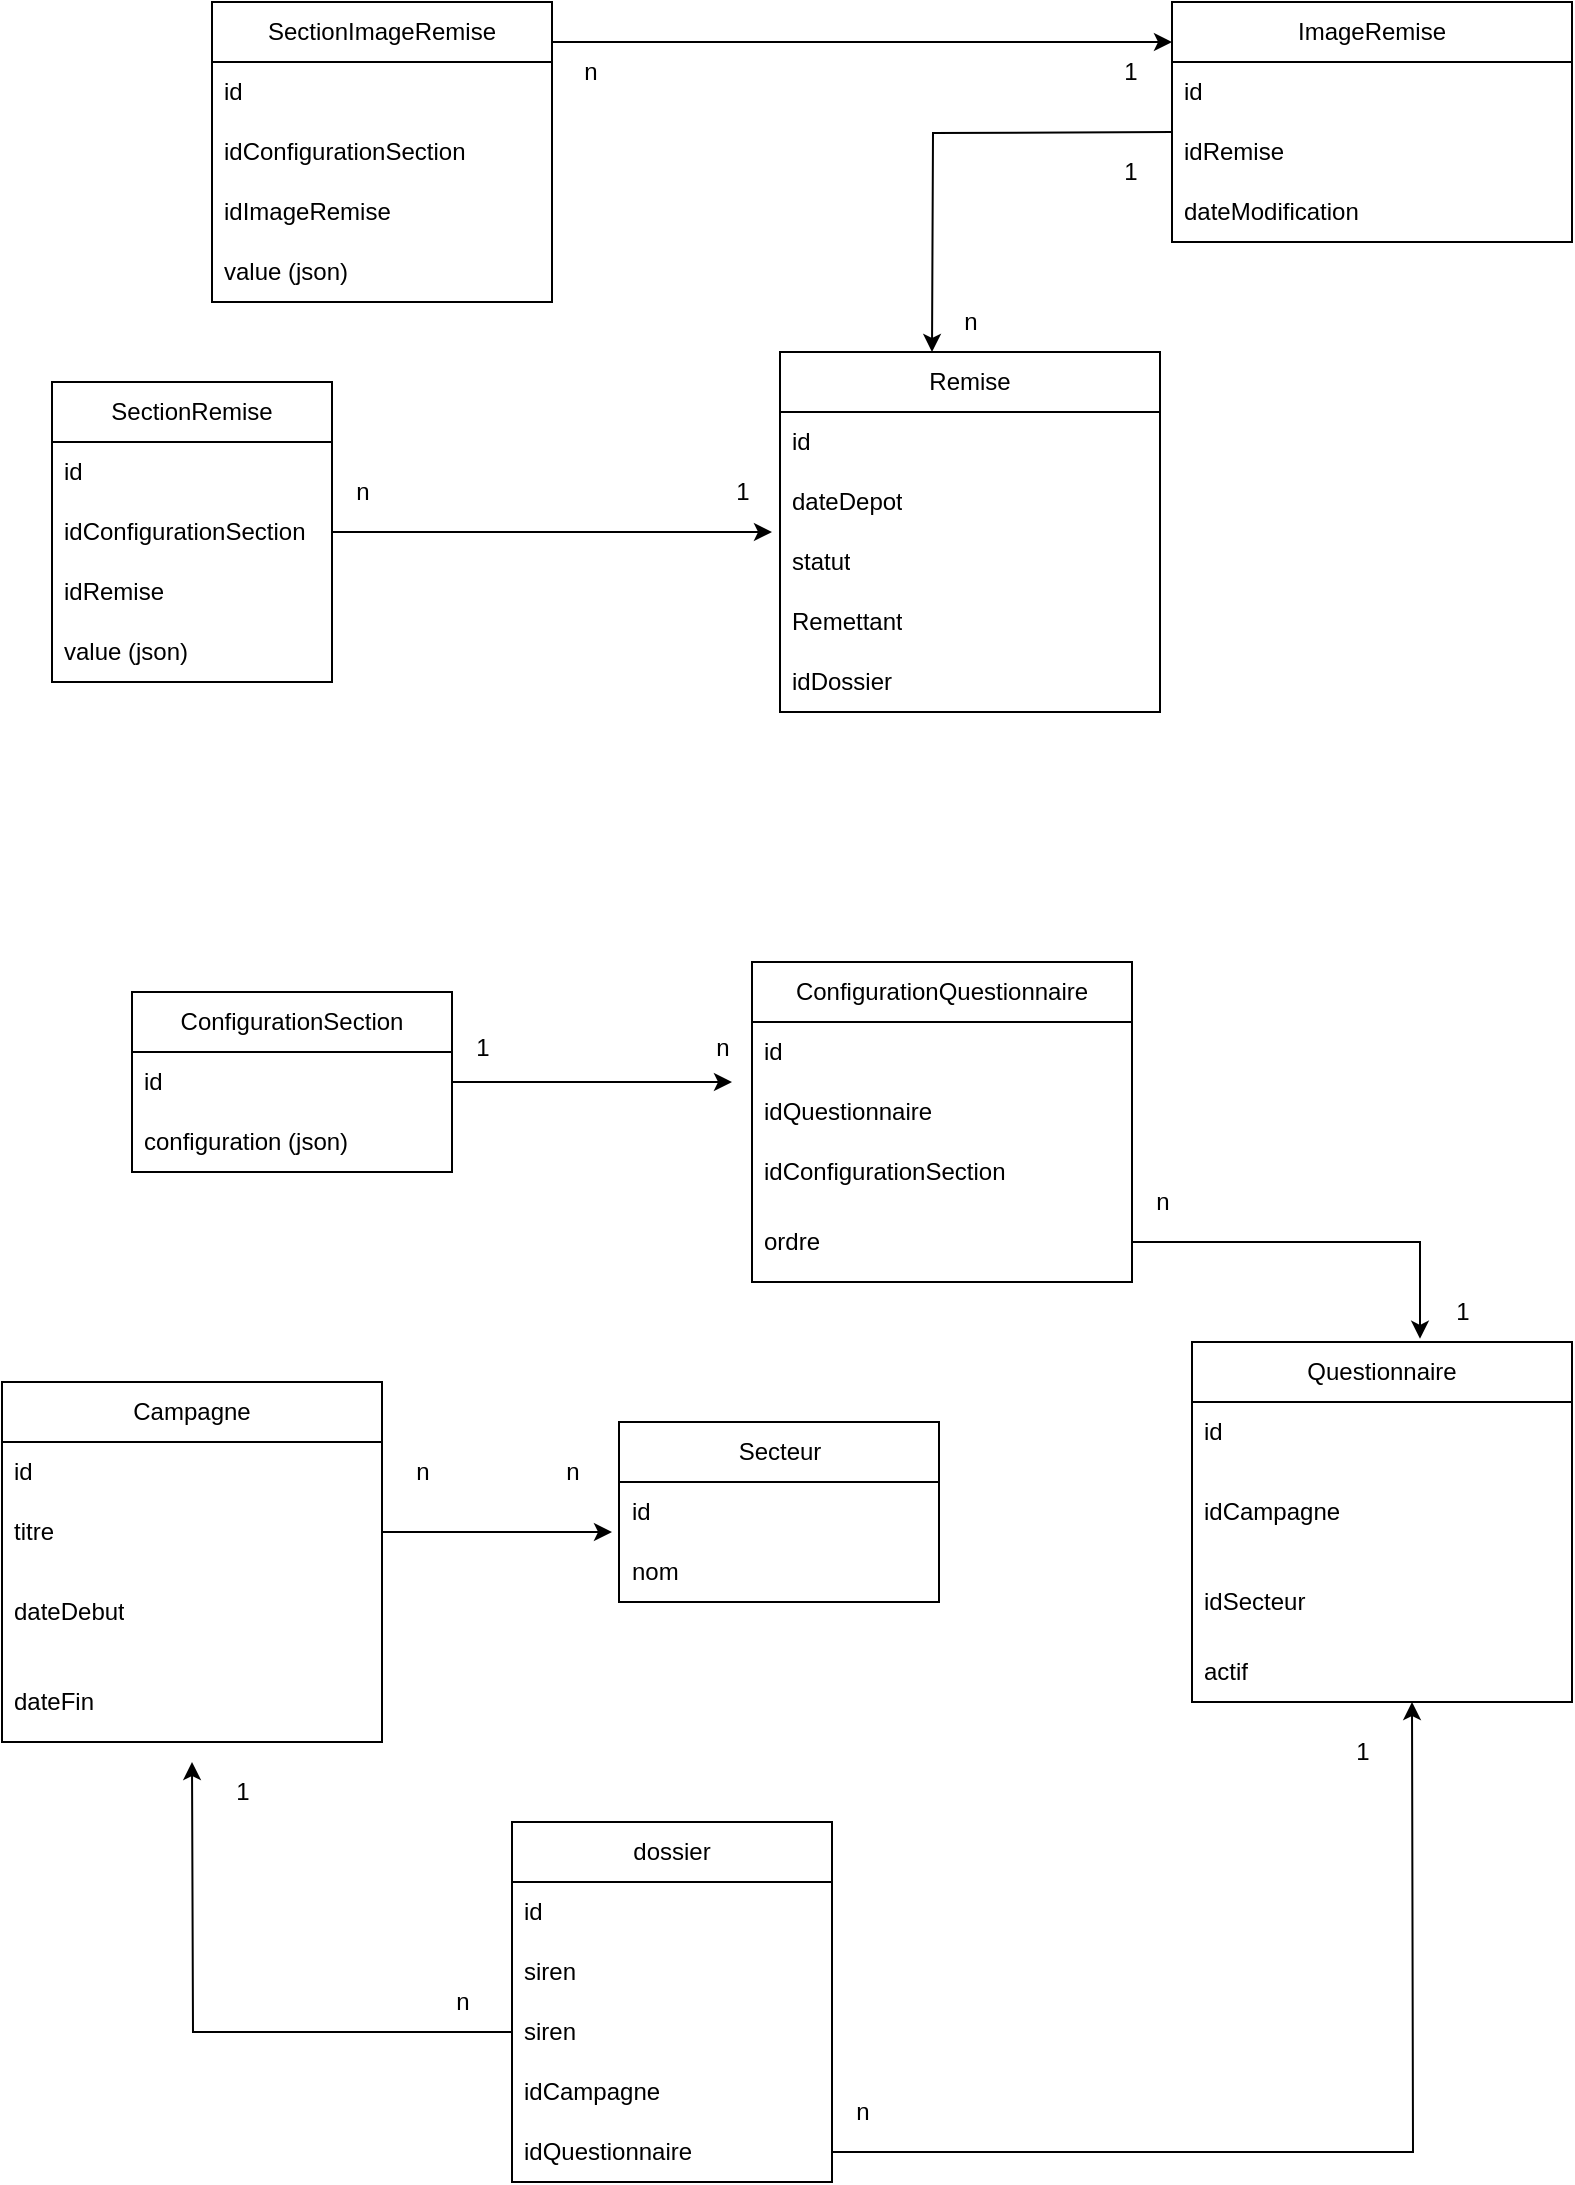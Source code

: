 <mxfile version="24.5.5" type="github">
  <diagram name="Page-1" id="LL8Iwezp6Xp1Sf73oQCm">
    <mxGraphModel dx="1212" dy="661" grid="1" gridSize="10" guides="1" tooltips="1" connect="1" arrows="1" fold="1" page="1" pageScale="1" pageWidth="827" pageHeight="1169" math="0" shadow="0">
      <root>
        <mxCell id="0" />
        <mxCell id="1" parent="0" />
        <mxCell id="YRalk1AjXe5dN9Mp63e5-25" value="Remise" style="swimlane;fontStyle=0;childLayout=stackLayout;horizontal=1;startSize=30;horizontalStack=0;resizeParent=1;resizeParentMax=0;resizeLast=0;collapsible=1;marginBottom=0;whiteSpace=wrap;html=1;" vertex="1" parent="1">
          <mxGeometry x="414" y="195" width="190" height="180" as="geometry" />
        </mxCell>
        <mxCell id="YRalk1AjXe5dN9Mp63e5-26" value="id" style="text;strokeColor=none;fillColor=none;align=left;verticalAlign=middle;spacingLeft=4;spacingRight=4;overflow=hidden;points=[[0,0.5],[1,0.5]];portConstraint=eastwest;rotatable=0;whiteSpace=wrap;html=1;" vertex="1" parent="YRalk1AjXe5dN9Mp63e5-25">
          <mxGeometry y="30" width="190" height="30" as="geometry" />
        </mxCell>
        <mxCell id="YRalk1AjXe5dN9Mp63e5-27" value="dateDepot" style="text;strokeColor=none;fillColor=none;align=left;verticalAlign=middle;spacingLeft=4;spacingRight=4;overflow=hidden;points=[[0,0.5],[1,0.5]];portConstraint=eastwest;rotatable=0;whiteSpace=wrap;html=1;" vertex="1" parent="YRalk1AjXe5dN9Mp63e5-25">
          <mxGeometry y="60" width="190" height="30" as="geometry" />
        </mxCell>
        <mxCell id="YRalk1AjXe5dN9Mp63e5-28" value="statut" style="text;strokeColor=none;fillColor=none;align=left;verticalAlign=middle;spacingLeft=4;spacingRight=4;overflow=hidden;points=[[0,0.5],[1,0.5]];portConstraint=eastwest;rotatable=0;whiteSpace=wrap;html=1;" vertex="1" parent="YRalk1AjXe5dN9Mp63e5-25">
          <mxGeometry y="90" width="190" height="30" as="geometry" />
        </mxCell>
        <mxCell id="YRalk1AjXe5dN9Mp63e5-29" value="Remettant" style="text;strokeColor=none;fillColor=none;align=left;verticalAlign=middle;spacingLeft=4;spacingRight=4;overflow=hidden;points=[[0,0.5],[1,0.5]];portConstraint=eastwest;rotatable=0;whiteSpace=wrap;html=1;" vertex="1" parent="YRalk1AjXe5dN9Mp63e5-25">
          <mxGeometry y="120" width="190" height="30" as="geometry" />
        </mxCell>
        <mxCell id="YRalk1AjXe5dN9Mp63e5-30" value="idDossier" style="text;strokeColor=none;fillColor=none;align=left;verticalAlign=middle;spacingLeft=4;spacingRight=4;overflow=hidden;points=[[0,0.5],[1,0.5]];portConstraint=eastwest;rotatable=0;whiteSpace=wrap;html=1;" vertex="1" parent="YRalk1AjXe5dN9Mp63e5-25">
          <mxGeometry y="150" width="190" height="30" as="geometry" />
        </mxCell>
        <mxCell id="YRalk1AjXe5dN9Mp63e5-31" value="Questionnaire" style="swimlane;fontStyle=0;childLayout=stackLayout;horizontal=1;startSize=30;horizontalStack=0;resizeParent=1;resizeParentMax=0;resizeLast=0;collapsible=1;marginBottom=0;whiteSpace=wrap;html=1;" vertex="1" parent="1">
          <mxGeometry x="620" y="690" width="190" height="180" as="geometry" />
        </mxCell>
        <mxCell id="YRalk1AjXe5dN9Mp63e5-32" value="id" style="text;strokeColor=none;fillColor=none;align=left;verticalAlign=middle;spacingLeft=4;spacingRight=4;overflow=hidden;points=[[0,0.5],[1,0.5]];portConstraint=eastwest;rotatable=0;whiteSpace=wrap;html=1;" vertex="1" parent="YRalk1AjXe5dN9Mp63e5-31">
          <mxGeometry y="30" width="190" height="30" as="geometry" />
        </mxCell>
        <mxCell id="YRalk1AjXe5dN9Mp63e5-34" value="idCampagne" style="text;strokeColor=none;fillColor=none;align=left;verticalAlign=middle;spacingLeft=4;spacingRight=4;overflow=hidden;points=[[0,0.5],[1,0.5]];portConstraint=eastwest;rotatable=0;whiteSpace=wrap;html=1;" vertex="1" parent="YRalk1AjXe5dN9Mp63e5-31">
          <mxGeometry y="60" width="190" height="50" as="geometry" />
        </mxCell>
        <mxCell id="YRalk1AjXe5dN9Mp63e5-35" value="idSecteur" style="text;strokeColor=none;fillColor=none;align=left;verticalAlign=middle;spacingLeft=4;spacingRight=4;overflow=hidden;points=[[0,0.5],[1,0.5]];portConstraint=eastwest;rotatable=0;whiteSpace=wrap;html=1;" vertex="1" parent="YRalk1AjXe5dN9Mp63e5-31">
          <mxGeometry y="110" width="190" height="40" as="geometry" />
        </mxCell>
        <mxCell id="YRalk1AjXe5dN9Mp63e5-33" value="actif" style="text;strokeColor=none;fillColor=none;align=left;verticalAlign=middle;spacingLeft=4;spacingRight=4;overflow=hidden;points=[[0,0.5],[1,0.5]];portConstraint=eastwest;rotatable=0;whiteSpace=wrap;html=1;" vertex="1" parent="YRalk1AjXe5dN9Mp63e5-31">
          <mxGeometry y="150" width="190" height="30" as="geometry" />
        </mxCell>
        <mxCell id="YRalk1AjXe5dN9Mp63e5-36" value="ConfigurationSection" style="swimlane;fontStyle=0;childLayout=stackLayout;horizontal=1;startSize=30;horizontalStack=0;resizeParent=1;resizeParentMax=0;resizeLast=0;collapsible=1;marginBottom=0;whiteSpace=wrap;html=1;" vertex="1" parent="1">
          <mxGeometry x="90" y="515" width="160" height="90" as="geometry" />
        </mxCell>
        <mxCell id="YRalk1AjXe5dN9Mp63e5-66" style="edgeStyle=orthogonalEdgeStyle;rounded=0;orthogonalLoop=1;jettySize=auto;html=1;" edge="1" parent="YRalk1AjXe5dN9Mp63e5-36" source="YRalk1AjXe5dN9Mp63e5-37">
          <mxGeometry relative="1" as="geometry">
            <mxPoint x="300" y="45" as="targetPoint" />
          </mxGeometry>
        </mxCell>
        <mxCell id="YRalk1AjXe5dN9Mp63e5-37" value="id" style="text;strokeColor=none;fillColor=none;align=left;verticalAlign=middle;spacingLeft=4;spacingRight=4;overflow=hidden;points=[[0,0.5],[1,0.5]];portConstraint=eastwest;rotatable=0;whiteSpace=wrap;html=1;" vertex="1" parent="YRalk1AjXe5dN9Mp63e5-36">
          <mxGeometry y="30" width="160" height="30" as="geometry" />
        </mxCell>
        <mxCell id="YRalk1AjXe5dN9Mp63e5-39" value="configuration (json)" style="text;strokeColor=none;fillColor=none;align=left;verticalAlign=middle;spacingLeft=4;spacingRight=4;overflow=hidden;points=[[0,0.5],[1,0.5]];portConstraint=eastwest;rotatable=0;whiteSpace=wrap;html=1;" vertex="1" parent="YRalk1AjXe5dN9Mp63e5-36">
          <mxGeometry y="60" width="160" height="30" as="geometry" />
        </mxCell>
        <mxCell id="YRalk1AjXe5dN9Mp63e5-105" style="edgeStyle=orthogonalEdgeStyle;rounded=0;orthogonalLoop=1;jettySize=auto;html=1;" edge="1" parent="1" source="YRalk1AjXe5dN9Mp63e5-40">
          <mxGeometry relative="1" as="geometry">
            <mxPoint x="410" y="285" as="targetPoint" />
          </mxGeometry>
        </mxCell>
        <mxCell id="YRalk1AjXe5dN9Mp63e5-40" value="SectionRemise" style="swimlane;fontStyle=0;childLayout=stackLayout;horizontal=1;startSize=30;horizontalStack=0;resizeParent=1;resizeParentMax=0;resizeLast=0;collapsible=1;marginBottom=0;whiteSpace=wrap;html=1;" vertex="1" parent="1">
          <mxGeometry x="50" y="210" width="140" height="150" as="geometry" />
        </mxCell>
        <mxCell id="YRalk1AjXe5dN9Mp63e5-41" value="id" style="text;strokeColor=none;fillColor=none;align=left;verticalAlign=middle;spacingLeft=4;spacingRight=4;overflow=hidden;points=[[0,0.5],[1,0.5]];portConstraint=eastwest;rotatable=0;whiteSpace=wrap;html=1;" vertex="1" parent="YRalk1AjXe5dN9Mp63e5-40">
          <mxGeometry y="30" width="140" height="30" as="geometry" />
        </mxCell>
        <mxCell id="YRalk1AjXe5dN9Mp63e5-42" value="idConfigurationSection" style="text;strokeColor=none;fillColor=none;align=left;verticalAlign=middle;spacingLeft=4;spacingRight=4;overflow=hidden;points=[[0,0.5],[1,0.5]];portConstraint=eastwest;rotatable=0;whiteSpace=wrap;html=1;" vertex="1" parent="YRalk1AjXe5dN9Mp63e5-40">
          <mxGeometry y="60" width="140" height="30" as="geometry" />
        </mxCell>
        <mxCell id="YRalk1AjXe5dN9Mp63e5-43" value="idRemise&lt;span style=&quot;color: rgba(0, 0, 0, 0); font-family: monospace; font-size: 0px; text-wrap: nowrap;&quot;&gt;%3CmxGraphModel%3E%3Croot%3E%3CmxCell%20id%3D%220%22%2F%3E%3CmxCell%20id%3D%221%22%20parent%3D%220%22%2F%3E%3CmxCell%20id%3D%222%22%20value%3D%22idCompagne%22%20style%3D%22text%3BstrokeColor%3Dnone%3BfillColor%3Dnone%3Balign%3Dleft%3BverticalAlign%3Dmiddle%3BspacingLeft%3D4%3BspacingRight%3D4%3Boverflow%3Dhidden%3Bpoints%3D%5B%5B0%2C0.5%5D%2C%5B1%2C0.5%5D%5D%3BportConstraint%3Deastwest%3Brotatable%3D0%3BwhiteSpace%3Dwrap%3Bhtml%3D1%3B%22%20vertex%3D%221%22%20parent%3D%221%22%3E%3CmxGeometry%20x%3D%22315%22%20y%3D%22670%22%20width%3D%22190%22%20height%3D%2240%22%20as%3D%22geometry%22%2F%3E%3C%2FmxCell%3E%3C%2Froot%3E%3C%2FmxGraphModel%3E&lt;/span&gt;" style="text;strokeColor=none;fillColor=none;align=left;verticalAlign=middle;spacingLeft=4;spacingRight=4;overflow=hidden;points=[[0,0.5],[1,0.5]];portConstraint=eastwest;rotatable=0;whiteSpace=wrap;html=1;" vertex="1" parent="YRalk1AjXe5dN9Mp63e5-40">
          <mxGeometry y="90" width="140" height="30" as="geometry" />
        </mxCell>
        <mxCell id="YRalk1AjXe5dN9Mp63e5-44" value="value (json)" style="text;strokeColor=none;fillColor=none;align=left;verticalAlign=middle;spacingLeft=4;spacingRight=4;overflow=hidden;points=[[0,0.5],[1,0.5]];portConstraint=eastwest;rotatable=0;whiteSpace=wrap;html=1;" vertex="1" parent="YRalk1AjXe5dN9Mp63e5-40">
          <mxGeometry y="120" width="140" height="30" as="geometry" />
        </mxCell>
        <mxCell id="YRalk1AjXe5dN9Mp63e5-108" style="edgeStyle=orthogonalEdgeStyle;rounded=0;orthogonalLoop=1;jettySize=auto;html=1;" edge="1" parent="1">
          <mxGeometry relative="1" as="geometry">
            <mxPoint x="490" y="195" as="targetPoint" />
            <mxPoint x="610" y="85" as="sourcePoint" />
          </mxGeometry>
        </mxCell>
        <mxCell id="YRalk1AjXe5dN9Mp63e5-45" value="ImageRemise" style="swimlane;fontStyle=0;childLayout=stackLayout;horizontal=1;startSize=30;horizontalStack=0;resizeParent=1;resizeParentMax=0;resizeLast=0;collapsible=1;marginBottom=0;whiteSpace=wrap;html=1;" vertex="1" parent="1">
          <mxGeometry x="610" y="20" width="200" height="120" as="geometry" />
        </mxCell>
        <mxCell id="YRalk1AjXe5dN9Mp63e5-46" value="id" style="text;strokeColor=none;fillColor=none;align=left;verticalAlign=middle;spacingLeft=4;spacingRight=4;overflow=hidden;points=[[0,0.5],[1,0.5]];portConstraint=eastwest;rotatable=0;whiteSpace=wrap;html=1;" vertex="1" parent="YRalk1AjXe5dN9Mp63e5-45">
          <mxGeometry y="30" width="200" height="30" as="geometry" />
        </mxCell>
        <mxCell id="YRalk1AjXe5dN9Mp63e5-47" value="idRemise" style="text;strokeColor=none;fillColor=none;align=left;verticalAlign=middle;spacingLeft=4;spacingRight=4;overflow=hidden;points=[[0,0.5],[1,0.5]];portConstraint=eastwest;rotatable=0;whiteSpace=wrap;html=1;" vertex="1" parent="YRalk1AjXe5dN9Mp63e5-45">
          <mxGeometry y="60" width="200" height="30" as="geometry" />
        </mxCell>
        <mxCell id="YRalk1AjXe5dN9Mp63e5-48" value="dateModification" style="text;strokeColor=none;fillColor=none;align=left;verticalAlign=middle;spacingLeft=4;spacingRight=4;overflow=hidden;points=[[0,0.5],[1,0.5]];portConstraint=eastwest;rotatable=0;whiteSpace=wrap;html=1;" vertex="1" parent="YRalk1AjXe5dN9Mp63e5-45">
          <mxGeometry y="90" width="200" height="30" as="geometry" />
        </mxCell>
        <mxCell id="YRalk1AjXe5dN9Mp63e5-49" value="Campagne" style="swimlane;fontStyle=0;childLayout=stackLayout;horizontal=1;startSize=30;horizontalStack=0;resizeParent=1;resizeParentMax=0;resizeLast=0;collapsible=1;marginBottom=0;whiteSpace=wrap;html=1;" vertex="1" parent="1">
          <mxGeometry x="25" y="710" width="190" height="180" as="geometry" />
        </mxCell>
        <mxCell id="YRalk1AjXe5dN9Mp63e5-50" value="id" style="text;strokeColor=none;fillColor=none;align=left;verticalAlign=middle;spacingLeft=4;spacingRight=4;overflow=hidden;points=[[0,0.5],[1,0.5]];portConstraint=eastwest;rotatable=0;whiteSpace=wrap;html=1;" vertex="1" parent="YRalk1AjXe5dN9Mp63e5-49">
          <mxGeometry y="30" width="190" height="30" as="geometry" />
        </mxCell>
        <mxCell id="YRalk1AjXe5dN9Mp63e5-91" style="edgeStyle=orthogonalEdgeStyle;rounded=0;orthogonalLoop=1;jettySize=auto;html=1;" edge="1" parent="YRalk1AjXe5dN9Mp63e5-49" source="YRalk1AjXe5dN9Mp63e5-54">
          <mxGeometry relative="1" as="geometry">
            <mxPoint x="305" y="75" as="targetPoint" />
          </mxGeometry>
        </mxCell>
        <mxCell id="YRalk1AjXe5dN9Mp63e5-54" value="titre" style="text;strokeColor=none;fillColor=none;align=left;verticalAlign=middle;spacingLeft=4;spacingRight=4;overflow=hidden;points=[[0,0.5],[1,0.5]];portConstraint=eastwest;rotatable=0;whiteSpace=wrap;html=1;" vertex="1" parent="YRalk1AjXe5dN9Mp63e5-49">
          <mxGeometry y="60" width="190" height="30" as="geometry" />
        </mxCell>
        <mxCell id="YRalk1AjXe5dN9Mp63e5-52" value="dateDebut" style="text;strokeColor=none;fillColor=none;align=left;verticalAlign=middle;spacingLeft=4;spacingRight=4;overflow=hidden;points=[[0,0.5],[1,0.5]];portConstraint=eastwest;rotatable=0;whiteSpace=wrap;html=1;" vertex="1" parent="YRalk1AjXe5dN9Mp63e5-49">
          <mxGeometry y="90" width="190" height="50" as="geometry" />
        </mxCell>
        <mxCell id="YRalk1AjXe5dN9Mp63e5-53" value="dateFin" style="text;strokeColor=none;fillColor=none;align=left;verticalAlign=middle;spacingLeft=4;spacingRight=4;overflow=hidden;points=[[0,0.5],[1,0.5]];portConstraint=eastwest;rotatable=0;whiteSpace=wrap;html=1;" vertex="1" parent="YRalk1AjXe5dN9Mp63e5-49">
          <mxGeometry y="140" width="190" height="40" as="geometry" />
        </mxCell>
        <mxCell id="YRalk1AjXe5dN9Mp63e5-55" value="Secteur" style="swimlane;fontStyle=0;childLayout=stackLayout;horizontal=1;startSize=30;horizontalStack=0;resizeParent=1;resizeParentMax=0;resizeLast=0;collapsible=1;marginBottom=0;whiteSpace=wrap;html=1;" vertex="1" parent="1">
          <mxGeometry x="333.5" y="730" width="160" height="90" as="geometry" />
        </mxCell>
        <mxCell id="YRalk1AjXe5dN9Mp63e5-56" value="id" style="text;strokeColor=none;fillColor=none;align=left;verticalAlign=middle;spacingLeft=4;spacingRight=4;overflow=hidden;points=[[0,0.5],[1,0.5]];portConstraint=eastwest;rotatable=0;whiteSpace=wrap;html=1;" vertex="1" parent="YRalk1AjXe5dN9Mp63e5-55">
          <mxGeometry y="30" width="160" height="30" as="geometry" />
        </mxCell>
        <mxCell id="YRalk1AjXe5dN9Mp63e5-57" value="nom" style="text;strokeColor=none;fillColor=none;align=left;verticalAlign=middle;spacingLeft=4;spacingRight=4;overflow=hidden;points=[[0,0.5],[1,0.5]];portConstraint=eastwest;rotatable=0;whiteSpace=wrap;html=1;" vertex="1" parent="YRalk1AjXe5dN9Mp63e5-55">
          <mxGeometry y="60" width="160" height="30" as="geometry" />
        </mxCell>
        <mxCell id="YRalk1AjXe5dN9Mp63e5-60" value="ConfigurationQuestionnaire" style="swimlane;fontStyle=0;childLayout=stackLayout;horizontal=1;startSize=30;horizontalStack=0;resizeParent=1;resizeParentMax=0;resizeLast=0;collapsible=1;marginBottom=0;whiteSpace=wrap;html=1;" vertex="1" parent="1">
          <mxGeometry x="400" y="500" width="190" height="160" as="geometry" />
        </mxCell>
        <mxCell id="YRalk1AjXe5dN9Mp63e5-73" value="id" style="text;strokeColor=none;fillColor=none;align=left;verticalAlign=middle;spacingLeft=4;spacingRight=4;overflow=hidden;points=[[0,0.5],[1,0.5]];portConstraint=eastwest;rotatable=0;whiteSpace=wrap;html=1;" vertex="1" parent="YRalk1AjXe5dN9Mp63e5-60">
          <mxGeometry y="30" width="190" height="30" as="geometry" />
        </mxCell>
        <mxCell id="YRalk1AjXe5dN9Mp63e5-61" value="idQuestionnaire" style="text;strokeColor=none;fillColor=none;align=left;verticalAlign=middle;spacingLeft=4;spacingRight=4;overflow=hidden;points=[[0,0.5],[1,0.5]];portConstraint=eastwest;rotatable=0;whiteSpace=wrap;html=1;" vertex="1" parent="YRalk1AjXe5dN9Mp63e5-60">
          <mxGeometry y="60" width="190" height="30" as="geometry" />
        </mxCell>
        <mxCell id="YRalk1AjXe5dN9Mp63e5-75" value="idConfigurationSection" style="text;strokeColor=none;fillColor=none;align=left;verticalAlign=middle;spacingLeft=4;spacingRight=4;overflow=hidden;points=[[0,0.5],[1,0.5]];portConstraint=eastwest;rotatable=0;whiteSpace=wrap;html=1;" vertex="1" parent="YRalk1AjXe5dN9Mp63e5-60">
          <mxGeometry y="90" width="190" height="30" as="geometry" />
        </mxCell>
        <mxCell id="YRalk1AjXe5dN9Mp63e5-64" value="ordre" style="text;strokeColor=none;fillColor=none;align=left;verticalAlign=middle;spacingLeft=4;spacingRight=4;overflow=hidden;points=[[0,0.5],[1,0.5]];portConstraint=eastwest;rotatable=0;whiteSpace=wrap;html=1;" vertex="1" parent="YRalk1AjXe5dN9Mp63e5-60">
          <mxGeometry y="120" width="190" height="40" as="geometry" />
        </mxCell>
        <mxCell id="YRalk1AjXe5dN9Mp63e5-67" value="1" style="text;html=1;align=center;verticalAlign=middle;resizable=0;points=[];autosize=1;strokeColor=none;fillColor=none;" vertex="1" parent="1">
          <mxGeometry x="250" y="528" width="30" height="30" as="geometry" />
        </mxCell>
        <mxCell id="YRalk1AjXe5dN9Mp63e5-68" value="n" style="text;html=1;align=center;verticalAlign=middle;resizable=0;points=[];autosize=1;strokeColor=none;fillColor=none;" vertex="1" parent="1">
          <mxGeometry x="370" y="528" width="30" height="30" as="geometry" />
        </mxCell>
        <mxCell id="YRalk1AjXe5dN9Mp63e5-69" style="edgeStyle=orthogonalEdgeStyle;rounded=0;orthogonalLoop=1;jettySize=auto;html=1;entryX=0.6;entryY=-0.009;entryDx=0;entryDy=0;entryPerimeter=0;" edge="1" parent="1" source="YRalk1AjXe5dN9Mp63e5-64" target="YRalk1AjXe5dN9Mp63e5-31">
          <mxGeometry relative="1" as="geometry">
            <mxPoint x="730" y="580" as="targetPoint" />
          </mxGeometry>
        </mxCell>
        <mxCell id="YRalk1AjXe5dN9Mp63e5-70" value="n" style="text;html=1;align=center;verticalAlign=middle;resizable=0;points=[];autosize=1;strokeColor=none;fillColor=none;" vertex="1" parent="1">
          <mxGeometry x="590" y="605" width="30" height="30" as="geometry" />
        </mxCell>
        <mxCell id="YRalk1AjXe5dN9Mp63e5-71" value="1" style="text;html=1;align=center;verticalAlign=middle;resizable=0;points=[];autosize=1;strokeColor=none;fillColor=none;" vertex="1" parent="1">
          <mxGeometry x="740" y="660" width="30" height="30" as="geometry" />
        </mxCell>
        <mxCell id="YRalk1AjXe5dN9Mp63e5-81" value="n" style="text;html=1;align=center;verticalAlign=middle;resizable=0;points=[];autosize=1;strokeColor=none;fillColor=none;" vertex="1" parent="1">
          <mxGeometry x="295" y="740" width="30" height="30" as="geometry" />
        </mxCell>
        <mxCell id="YRalk1AjXe5dN9Mp63e5-83" value="n" style="text;html=1;align=center;verticalAlign=middle;resizable=0;points=[];autosize=1;strokeColor=none;fillColor=none;" vertex="1" parent="1">
          <mxGeometry x="220" y="740" width="30" height="30" as="geometry" />
        </mxCell>
        <mxCell id="YRalk1AjXe5dN9Mp63e5-84" value="dossier" style="swimlane;fontStyle=0;childLayout=stackLayout;horizontal=1;startSize=30;horizontalStack=0;resizeParent=1;resizeParentMax=0;resizeLast=0;collapsible=1;marginBottom=0;whiteSpace=wrap;html=1;" vertex="1" parent="1">
          <mxGeometry x="280" y="930" width="160" height="180" as="geometry" />
        </mxCell>
        <mxCell id="YRalk1AjXe5dN9Mp63e5-85" value="id" style="text;strokeColor=none;fillColor=none;align=left;verticalAlign=middle;spacingLeft=4;spacingRight=4;overflow=hidden;points=[[0,0.5],[1,0.5]];portConstraint=eastwest;rotatable=0;whiteSpace=wrap;html=1;" vertex="1" parent="YRalk1AjXe5dN9Mp63e5-84">
          <mxGeometry y="30" width="160" height="30" as="geometry" />
        </mxCell>
        <mxCell id="YRalk1AjXe5dN9Mp63e5-101" value="&lt;div&gt;&lt;div&gt;siren&lt;/div&gt;&lt;/div&gt;" style="text;strokeColor=none;fillColor=none;align=left;verticalAlign=middle;spacingLeft=4;spacingRight=4;overflow=hidden;points=[[0,0.5],[1,0.5]];portConstraint=eastwest;rotatable=0;whiteSpace=wrap;html=1;" vertex="1" parent="YRalk1AjXe5dN9Mp63e5-84">
          <mxGeometry y="60" width="160" height="30" as="geometry" />
        </mxCell>
        <mxCell id="YRalk1AjXe5dN9Mp63e5-102" style="edgeStyle=orthogonalEdgeStyle;rounded=0;orthogonalLoop=1;jettySize=auto;html=1;" edge="1" parent="YRalk1AjXe5dN9Mp63e5-84" source="YRalk1AjXe5dN9Mp63e5-87">
          <mxGeometry relative="1" as="geometry">
            <mxPoint x="-160" y="-30" as="targetPoint" />
          </mxGeometry>
        </mxCell>
        <mxCell id="YRalk1AjXe5dN9Mp63e5-87" value="&lt;div&gt;&lt;div&gt;siren&lt;/div&gt;&lt;/div&gt;" style="text;strokeColor=none;fillColor=none;align=left;verticalAlign=middle;spacingLeft=4;spacingRight=4;overflow=hidden;points=[[0,0.5],[1,0.5]];portConstraint=eastwest;rotatable=0;whiteSpace=wrap;html=1;" vertex="1" parent="YRalk1AjXe5dN9Mp63e5-84">
          <mxGeometry y="90" width="160" height="30" as="geometry" />
        </mxCell>
        <mxCell id="YRalk1AjXe5dN9Mp63e5-94" style="edgeStyle=orthogonalEdgeStyle;rounded=0;orthogonalLoop=1;jettySize=auto;html=1;" edge="1" parent="YRalk1AjXe5dN9Mp63e5-84" source="YRalk1AjXe5dN9Mp63e5-86">
          <mxGeometry relative="1" as="geometry">
            <mxPoint x="450" y="-60" as="targetPoint" />
          </mxGeometry>
        </mxCell>
        <mxCell id="YRalk1AjXe5dN9Mp63e5-97" value="idCampagne" style="text;strokeColor=none;fillColor=none;align=left;verticalAlign=middle;spacingLeft=4;spacingRight=4;overflow=hidden;points=[[0,0.5],[1,0.5]];portConstraint=eastwest;rotatable=0;whiteSpace=wrap;html=1;" vertex="1" parent="YRalk1AjXe5dN9Mp63e5-84">
          <mxGeometry y="120" width="160" height="30" as="geometry" />
        </mxCell>
        <mxCell id="YRalk1AjXe5dN9Mp63e5-86" value="&lt;div&gt;&lt;div&gt;idQuestionnaire&lt;/div&gt;&lt;/div&gt;" style="text;strokeColor=none;fillColor=none;align=left;verticalAlign=middle;spacingLeft=4;spacingRight=4;overflow=hidden;points=[[0,0.5],[1,0.5]];portConstraint=eastwest;rotatable=0;whiteSpace=wrap;html=1;" vertex="1" parent="YRalk1AjXe5dN9Mp63e5-84">
          <mxGeometry y="150" width="160" height="30" as="geometry" />
        </mxCell>
        <mxCell id="YRalk1AjXe5dN9Mp63e5-95" value="n" style="text;html=1;align=center;verticalAlign=middle;resizable=0;points=[];autosize=1;strokeColor=none;fillColor=none;" vertex="1" parent="1">
          <mxGeometry x="440" y="1060" width="30" height="30" as="geometry" />
        </mxCell>
        <mxCell id="YRalk1AjXe5dN9Mp63e5-96" value="1" style="text;html=1;align=center;verticalAlign=middle;resizable=0;points=[];autosize=1;strokeColor=none;fillColor=none;" vertex="1" parent="1">
          <mxGeometry x="690" y="880" width="30" height="30" as="geometry" />
        </mxCell>
        <mxCell id="YRalk1AjXe5dN9Mp63e5-103" value="n" style="text;html=1;align=center;verticalAlign=middle;resizable=0;points=[];autosize=1;strokeColor=none;fillColor=none;" vertex="1" parent="1">
          <mxGeometry x="240" y="1005" width="30" height="30" as="geometry" />
        </mxCell>
        <mxCell id="YRalk1AjXe5dN9Mp63e5-104" value="1" style="text;html=1;align=center;verticalAlign=middle;resizable=0;points=[];autosize=1;strokeColor=none;fillColor=none;" vertex="1" parent="1">
          <mxGeometry x="130" y="900" width="30" height="30" as="geometry" />
        </mxCell>
        <mxCell id="YRalk1AjXe5dN9Mp63e5-106" value="n" style="text;html=1;align=center;verticalAlign=middle;resizable=0;points=[];autosize=1;strokeColor=none;fillColor=none;" vertex="1" parent="1">
          <mxGeometry x="190" y="250" width="30" height="30" as="geometry" />
        </mxCell>
        <mxCell id="YRalk1AjXe5dN9Mp63e5-107" value="1" style="text;html=1;align=center;verticalAlign=middle;resizable=0;points=[];autosize=1;strokeColor=none;fillColor=none;" vertex="1" parent="1">
          <mxGeometry x="380" y="250" width="30" height="30" as="geometry" />
        </mxCell>
        <mxCell id="YRalk1AjXe5dN9Mp63e5-109" value="1" style="text;html=1;align=center;verticalAlign=middle;resizable=0;points=[];autosize=1;strokeColor=none;fillColor=none;" vertex="1" parent="1">
          <mxGeometry x="574" y="90" width="30" height="30" as="geometry" />
        </mxCell>
        <mxCell id="YRalk1AjXe5dN9Mp63e5-110" value="n" style="text;html=1;align=center;verticalAlign=middle;resizable=0;points=[];autosize=1;strokeColor=none;fillColor=none;" vertex="1" parent="1">
          <mxGeometry x="494" y="165" width="30" height="30" as="geometry" />
        </mxCell>
        <mxCell id="YRalk1AjXe5dN9Mp63e5-111" value="SectionImageRemise" style="swimlane;fontStyle=0;childLayout=stackLayout;horizontal=1;startSize=30;horizontalStack=0;resizeParent=1;resizeParentMax=0;resizeLast=0;collapsible=1;marginBottom=0;whiteSpace=wrap;html=1;" vertex="1" parent="1">
          <mxGeometry x="130" y="20" width="170" height="150" as="geometry" />
        </mxCell>
        <mxCell id="YRalk1AjXe5dN9Mp63e5-112" value="id" style="text;strokeColor=none;fillColor=none;align=left;verticalAlign=middle;spacingLeft=4;spacingRight=4;overflow=hidden;points=[[0,0.5],[1,0.5]];portConstraint=eastwest;rotatable=0;whiteSpace=wrap;html=1;" vertex="1" parent="YRalk1AjXe5dN9Mp63e5-111">
          <mxGeometry y="30" width="170" height="30" as="geometry" />
        </mxCell>
        <mxCell id="YRalk1AjXe5dN9Mp63e5-113" value="idConfigurationSection" style="text;strokeColor=none;fillColor=none;align=left;verticalAlign=middle;spacingLeft=4;spacingRight=4;overflow=hidden;points=[[0,0.5],[1,0.5]];portConstraint=eastwest;rotatable=0;whiteSpace=wrap;html=1;" vertex="1" parent="YRalk1AjXe5dN9Mp63e5-111">
          <mxGeometry y="60" width="170" height="30" as="geometry" />
        </mxCell>
        <mxCell id="YRalk1AjXe5dN9Mp63e5-114" value="idImageRemise" style="text;strokeColor=none;fillColor=none;align=left;verticalAlign=middle;spacingLeft=4;spacingRight=4;overflow=hidden;points=[[0,0.5],[1,0.5]];portConstraint=eastwest;rotatable=0;whiteSpace=wrap;html=1;" vertex="1" parent="YRalk1AjXe5dN9Mp63e5-111">
          <mxGeometry y="90" width="170" height="30" as="geometry" />
        </mxCell>
        <mxCell id="YRalk1AjXe5dN9Mp63e5-115" value="value (json)" style="text;strokeColor=none;fillColor=none;align=left;verticalAlign=middle;spacingLeft=4;spacingRight=4;overflow=hidden;points=[[0,0.5],[1,0.5]];portConstraint=eastwest;rotatable=0;whiteSpace=wrap;html=1;" vertex="1" parent="YRalk1AjXe5dN9Mp63e5-111">
          <mxGeometry y="120" width="170" height="30" as="geometry" />
        </mxCell>
        <mxCell id="YRalk1AjXe5dN9Mp63e5-116" style="edgeStyle=orthogonalEdgeStyle;rounded=0;orthogonalLoop=1;jettySize=auto;html=1;entryX=0;entryY=0.5;entryDx=0;entryDy=0;" edge="1" parent="1">
          <mxGeometry relative="1" as="geometry">
            <mxPoint x="300" y="40" as="sourcePoint" />
            <mxPoint x="610" y="40" as="targetPoint" />
          </mxGeometry>
        </mxCell>
        <mxCell id="YRalk1AjXe5dN9Mp63e5-117" value="1" style="text;html=1;align=center;verticalAlign=middle;resizable=0;points=[];autosize=1;strokeColor=none;fillColor=none;" vertex="1" parent="1">
          <mxGeometry x="574" y="40" width="30" height="30" as="geometry" />
        </mxCell>
        <mxCell id="YRalk1AjXe5dN9Mp63e5-118" value="n" style="text;html=1;align=center;verticalAlign=middle;resizable=0;points=[];autosize=1;strokeColor=none;fillColor=none;" vertex="1" parent="1">
          <mxGeometry x="303.5" y="40" width="30" height="30" as="geometry" />
        </mxCell>
      </root>
    </mxGraphModel>
  </diagram>
</mxfile>
